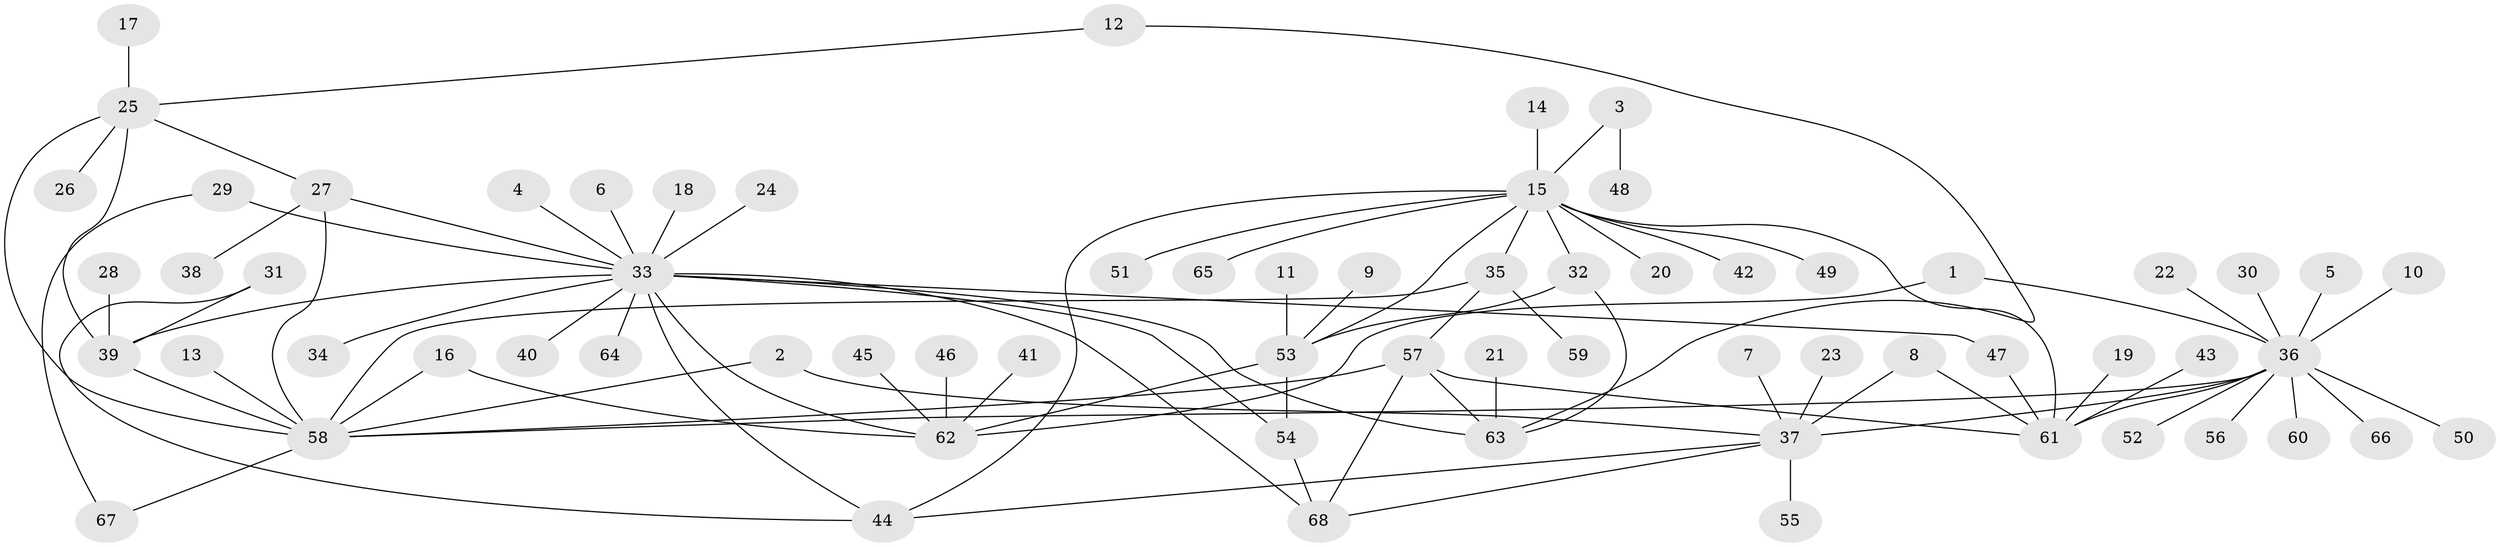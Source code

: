 // original degree distribution, {18: 0.007575757575757576, 9: 0.007575757575757576, 7: 0.030303030303030304, 12: 0.015151515151515152, 1: 0.5151515151515151, 2: 0.30303030303030304, 3: 0.05303030303030303, 8: 0.007575757575757576, 14: 0.007575757575757576, 6: 0.007575757575757576, 10: 0.007575757575757576, 16: 0.007575757575757576, 5: 0.015151515151515152, 4: 0.015151515151515152}
// Generated by graph-tools (version 1.1) at 2025/01/03/09/25 03:01:46]
// undirected, 68 vertices, 91 edges
graph export_dot {
graph [start="1"]
  node [color=gray90,style=filled];
  1;
  2;
  3;
  4;
  5;
  6;
  7;
  8;
  9;
  10;
  11;
  12;
  13;
  14;
  15;
  16;
  17;
  18;
  19;
  20;
  21;
  22;
  23;
  24;
  25;
  26;
  27;
  28;
  29;
  30;
  31;
  32;
  33;
  34;
  35;
  36;
  37;
  38;
  39;
  40;
  41;
  42;
  43;
  44;
  45;
  46;
  47;
  48;
  49;
  50;
  51;
  52;
  53;
  54;
  55;
  56;
  57;
  58;
  59;
  60;
  61;
  62;
  63;
  64;
  65;
  66;
  67;
  68;
  1 -- 36 [weight=1.0];
  1 -- 62 [weight=1.0];
  2 -- 37 [weight=1.0];
  2 -- 58 [weight=1.0];
  3 -- 15 [weight=1.0];
  3 -- 48 [weight=1.0];
  4 -- 33 [weight=1.0];
  5 -- 36 [weight=1.0];
  6 -- 33 [weight=1.0];
  7 -- 37 [weight=1.0];
  8 -- 37 [weight=1.0];
  8 -- 61 [weight=1.0];
  9 -- 53 [weight=1.0];
  10 -- 36 [weight=1.0];
  11 -- 53 [weight=1.0];
  12 -- 25 [weight=1.0];
  12 -- 63 [weight=1.0];
  13 -- 58 [weight=1.0];
  14 -- 15 [weight=1.0];
  15 -- 20 [weight=1.0];
  15 -- 32 [weight=1.0];
  15 -- 35 [weight=1.0];
  15 -- 42 [weight=1.0];
  15 -- 44 [weight=1.0];
  15 -- 49 [weight=1.0];
  15 -- 51 [weight=1.0];
  15 -- 53 [weight=1.0];
  15 -- 61 [weight=1.0];
  15 -- 65 [weight=1.0];
  16 -- 58 [weight=1.0];
  16 -- 62 [weight=1.0];
  17 -- 25 [weight=1.0];
  18 -- 33 [weight=1.0];
  19 -- 61 [weight=1.0];
  21 -- 63 [weight=1.0];
  22 -- 36 [weight=1.0];
  23 -- 37 [weight=1.0];
  24 -- 33 [weight=1.0];
  25 -- 26 [weight=1.0];
  25 -- 27 [weight=1.0];
  25 -- 39 [weight=1.0];
  25 -- 58 [weight=1.0];
  27 -- 33 [weight=1.0];
  27 -- 38 [weight=1.0];
  27 -- 58 [weight=1.0];
  28 -- 39 [weight=1.0];
  29 -- 33 [weight=1.0];
  29 -- 67 [weight=1.0];
  30 -- 36 [weight=1.0];
  31 -- 39 [weight=1.0];
  31 -- 44 [weight=1.0];
  32 -- 53 [weight=1.0];
  32 -- 63 [weight=1.0];
  33 -- 34 [weight=1.0];
  33 -- 39 [weight=1.0];
  33 -- 40 [weight=1.0];
  33 -- 44 [weight=1.0];
  33 -- 47 [weight=1.0];
  33 -- 54 [weight=1.0];
  33 -- 62 [weight=1.0];
  33 -- 63 [weight=1.0];
  33 -- 64 [weight=1.0];
  33 -- 68 [weight=1.0];
  35 -- 57 [weight=1.0];
  35 -- 58 [weight=1.0];
  35 -- 59 [weight=1.0];
  36 -- 37 [weight=2.0];
  36 -- 50 [weight=1.0];
  36 -- 52 [weight=1.0];
  36 -- 56 [weight=1.0];
  36 -- 58 [weight=1.0];
  36 -- 60 [weight=1.0];
  36 -- 61 [weight=1.0];
  36 -- 66 [weight=1.0];
  37 -- 44 [weight=1.0];
  37 -- 55 [weight=1.0];
  37 -- 68 [weight=1.0];
  39 -- 58 [weight=1.0];
  41 -- 62 [weight=1.0];
  43 -- 61 [weight=1.0];
  45 -- 62 [weight=1.0];
  46 -- 62 [weight=1.0];
  47 -- 61 [weight=1.0];
  53 -- 54 [weight=1.0];
  53 -- 62 [weight=1.0];
  54 -- 68 [weight=1.0];
  57 -- 58 [weight=1.0];
  57 -- 61 [weight=1.0];
  57 -- 63 [weight=1.0];
  57 -- 68 [weight=1.0];
  58 -- 67 [weight=1.0];
}

